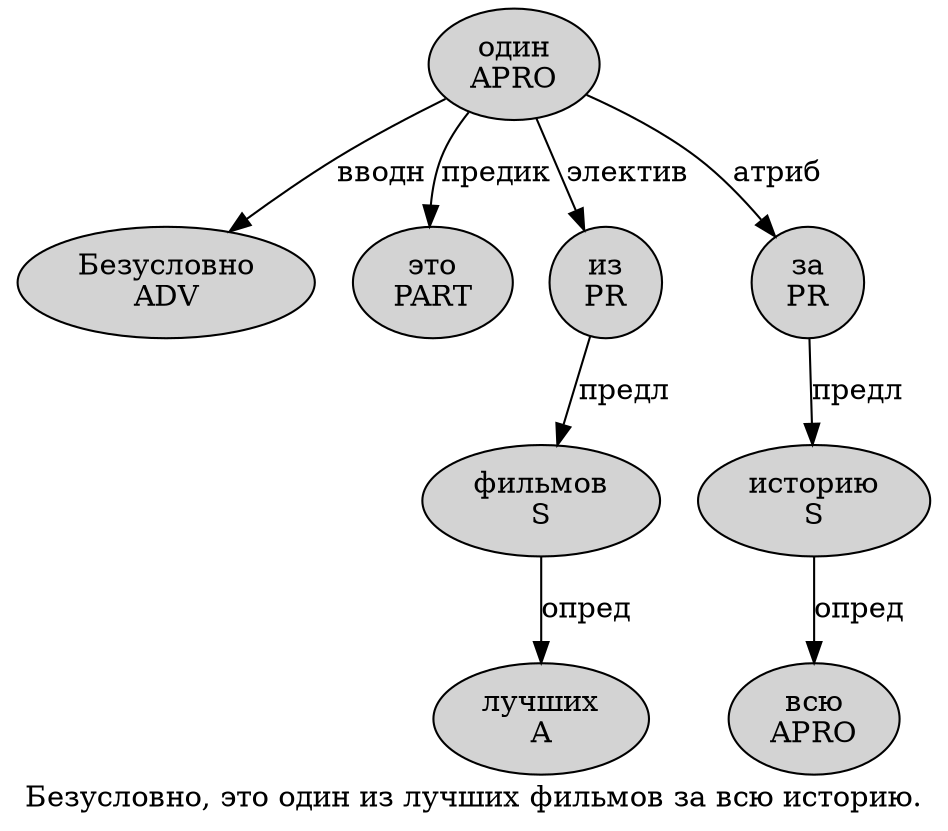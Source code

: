 digraph SENTENCE_1186 {
	graph [label="Безусловно, это один из лучших фильмов за всю историю."]
	node [style=filled]
		0 [label="Безусловно
ADV" color="" fillcolor=lightgray penwidth=1 shape=ellipse]
		2 [label="это
PART" color="" fillcolor=lightgray penwidth=1 shape=ellipse]
		3 [label="один
APRO" color="" fillcolor=lightgray penwidth=1 shape=ellipse]
		4 [label="из
PR" color="" fillcolor=lightgray penwidth=1 shape=ellipse]
		5 [label="лучших
A" color="" fillcolor=lightgray penwidth=1 shape=ellipse]
		6 [label="фильмов
S" color="" fillcolor=lightgray penwidth=1 shape=ellipse]
		7 [label="за
PR" color="" fillcolor=lightgray penwidth=1 shape=ellipse]
		8 [label="всю
APRO" color="" fillcolor=lightgray penwidth=1 shape=ellipse]
		9 [label="историю
S" color="" fillcolor=lightgray penwidth=1 shape=ellipse]
			7 -> 9 [label="предл"]
			9 -> 8 [label="опред"]
			6 -> 5 [label="опред"]
			4 -> 6 [label="предл"]
			3 -> 0 [label="вводн"]
			3 -> 2 [label="предик"]
			3 -> 4 [label="электив"]
			3 -> 7 [label="атриб"]
}